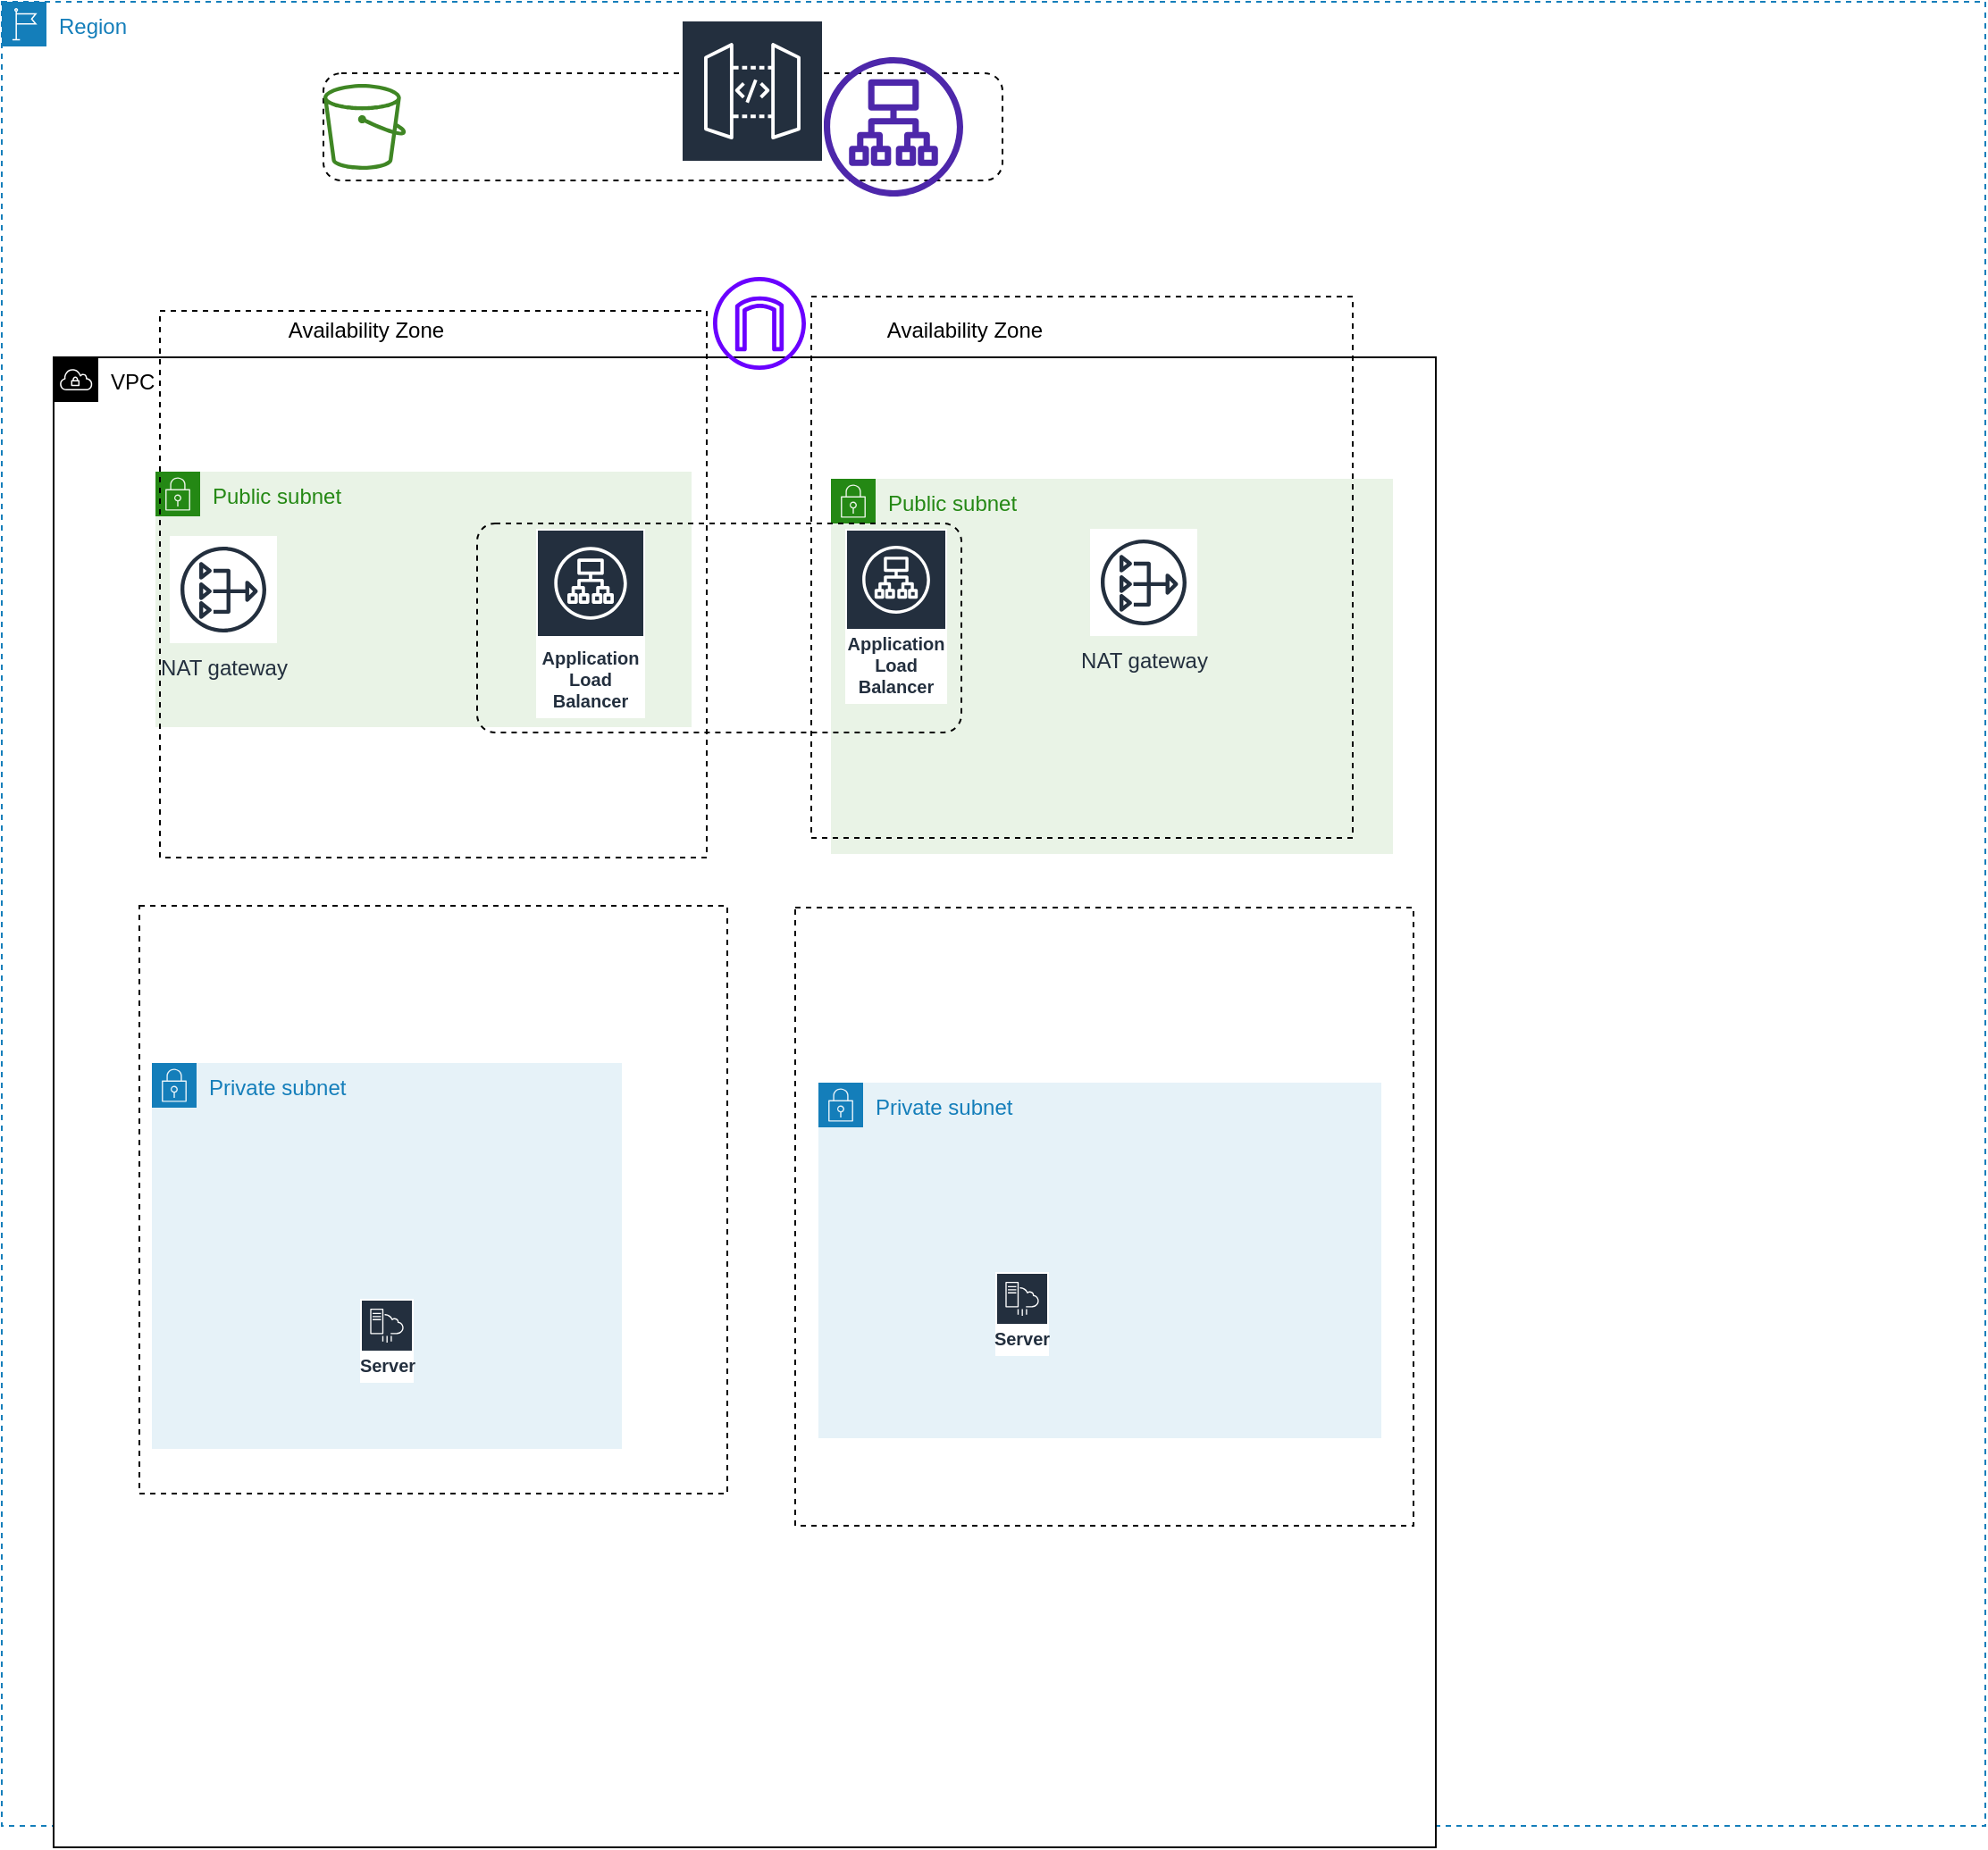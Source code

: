 <mxfile version="21.2.9" type="github">
  <diagram name="Page-1" id="H9VZvcb2wJK6X1MnPHUd">
    <mxGraphModel dx="2284" dy="1904" grid="0" gridSize="10" guides="1" tooltips="1" connect="1" arrows="1" fold="1" page="1" pageScale="1" pageWidth="850" pageHeight="1100" math="0" shadow="0">
      <root>
        <mxCell id="0" />
        <mxCell id="1" parent="0" />
        <mxCell id="BmYQlpxGfJ4uTeWEvMpN-4" value="Region" style="points=[[0,0],[0.25,0],[0.5,0],[0.75,0],[1,0],[1,0.25],[1,0.5],[1,0.75],[1,1],[0.75,1],[0.5,1],[0.25,1],[0,1],[0,0.75],[0,0.5],[0,0.25]];outlineConnect=0;gradientColor=none;html=1;whiteSpace=wrap;fontSize=12;fontStyle=0;container=1;pointerEvents=0;collapsible=0;recursiveResize=0;shape=mxgraph.aws4.group;grIcon=mxgraph.aws4.group_region;strokeColor=#147EBA;fillColor=none;verticalAlign=top;align=left;spacingLeft=30;fontColor=#147EBA;dashed=1;" vertex="1" parent="1">
          <mxGeometry x="-83" y="-1046" width="1110" height="1021" as="geometry" />
        </mxCell>
        <mxCell id="BmYQlpxGfJ4uTeWEvMpN-11" value="VPC" style="points=[[0,0],[0.25,0],[0.5,0],[0.75,0],[1,0],[1,0.25],[1,0.5],[1,0.75],[1,1],[0.75,1],[0.5,1],[0.25,1],[0,1],[0,0.75],[0,0.5],[0,0.25]];outlineConnect=0;html=1;whiteSpace=wrap;fontSize=12;fontStyle=0;container=1;pointerEvents=0;collapsible=0;recursiveResize=0;shape=mxgraph.aws4.group;grIcon=mxgraph.aws4.group_vpc;verticalAlign=top;align=left;spacingLeft=30;dashed=0;" vertex="1" parent="BmYQlpxGfJ4uTeWEvMpN-4">
          <mxGeometry x="29" y="199" width="773.5" height="834" as="geometry" />
        </mxCell>
        <mxCell id="BmYQlpxGfJ4uTeWEvMpN-13" value="Availability Zone" style="text;html=1;strokeColor=none;fillColor=none;align=center;verticalAlign=middle;whiteSpace=wrap;rounded=0;" vertex="1" parent="BmYQlpxGfJ4uTeWEvMpN-11">
          <mxGeometry x="90" y="-30" width="170" height="30" as="geometry" />
        </mxCell>
        <mxCell id="BmYQlpxGfJ4uTeWEvMpN-17" value="Public subnet" style="points=[[0,0],[0.25,0],[0.5,0],[0.75,0],[1,0],[1,0.25],[1,0.5],[1,0.75],[1,1],[0.75,1],[0.5,1],[0.25,1],[0,1],[0,0.75],[0,0.5],[0,0.25]];outlineConnect=0;gradientColor=none;html=1;whiteSpace=wrap;fontSize=12;fontStyle=0;container=1;pointerEvents=0;collapsible=0;recursiveResize=0;shape=mxgraph.aws4.group;grIcon=mxgraph.aws4.group_security_group;grStroke=0;strokeColor=#248814;fillColor=#E9F3E6;verticalAlign=top;align=left;spacingLeft=30;fontColor=#248814;dashed=0;" vertex="1" parent="BmYQlpxGfJ4uTeWEvMpN-11">
          <mxGeometry x="57" y="64" width="300" height="143" as="geometry" />
        </mxCell>
        <mxCell id="BmYQlpxGfJ4uTeWEvMpN-19" style="edgeStyle=orthogonalEdgeStyle;rounded=0;orthogonalLoop=1;jettySize=auto;html=1;exitX=0.5;exitY=1;exitDx=0;exitDy=0;" edge="1" parent="BmYQlpxGfJ4uTeWEvMpN-11" source="BmYQlpxGfJ4uTeWEvMpN-17" target="BmYQlpxGfJ4uTeWEvMpN-17">
          <mxGeometry relative="1" as="geometry" />
        </mxCell>
        <mxCell id="BmYQlpxGfJ4uTeWEvMpN-28" value="Availability Zone" style="text;html=1;strokeColor=none;fillColor=none;align=center;verticalAlign=middle;whiteSpace=wrap;rounded=0;" vertex="1" parent="BmYQlpxGfJ4uTeWEvMpN-11">
          <mxGeometry x="460" y="-30" width="100" height="30" as="geometry" />
        </mxCell>
        <mxCell id="BmYQlpxGfJ4uTeWEvMpN-29" value="Private subnet" style="points=[[0,0],[0.25,0],[0.5,0],[0.75,0],[1,0],[1,0.25],[1,0.5],[1,0.75],[1,1],[0.75,1],[0.5,1],[0.25,1],[0,1],[0,0.75],[0,0.5],[0,0.25]];outlineConnect=0;gradientColor=none;html=1;whiteSpace=wrap;fontSize=12;fontStyle=0;container=1;pointerEvents=0;collapsible=0;recursiveResize=0;shape=mxgraph.aws4.group;grIcon=mxgraph.aws4.group_security_group;grStroke=0;strokeColor=#147EBA;fillColor=#E6F2F8;verticalAlign=top;align=left;spacingLeft=30;fontColor=#147EBA;dashed=0;" vertex="1" parent="BmYQlpxGfJ4uTeWEvMpN-11">
          <mxGeometry x="55" y="395" width="263" height="216" as="geometry" />
        </mxCell>
        <mxCell id="BmYQlpxGfJ4uTeWEvMpN-22" value="NAT gateway" style="sketch=0;outlineConnect=0;fontColor=#232F3E;gradientColor=none;strokeColor=#232F3E;fillColor=#ffffff;dashed=0;verticalLabelPosition=bottom;verticalAlign=top;align=center;html=1;fontSize=12;fontStyle=0;aspect=fixed;shape=mxgraph.aws4.resourceIcon;resIcon=mxgraph.aws4.nat_gateway;" vertex="1" parent="BmYQlpxGfJ4uTeWEvMpN-29">
          <mxGeometry x="10" y="-295" width="60" height="60" as="geometry" />
        </mxCell>
        <mxCell id="BmYQlpxGfJ4uTeWEvMpN-41" value="" style="whiteSpace=wrap;html=1;aspect=fixed;dashed=1;fillColor=none;strokeColor=#000000;" vertex="1" parent="BmYQlpxGfJ4uTeWEvMpN-29">
          <mxGeometry x="-7" y="-88" width="329" height="329" as="geometry" />
        </mxCell>
        <mxCell id="BmYQlpxGfJ4uTeWEvMpN-44" value="Server" style="sketch=0;outlineConnect=0;fontColor=#232F3E;gradientColor=none;strokeColor=#ffffff;fillColor=#232F3E;dashed=0;verticalLabelPosition=middle;verticalAlign=bottom;align=center;html=1;whiteSpace=wrap;fontSize=10;fontStyle=1;spacing=3;shape=mxgraph.aws4.productIcon;prIcon=mxgraph.aws4.server_migration_service;" vertex="1" parent="BmYQlpxGfJ4uTeWEvMpN-29">
          <mxGeometry x="116.5" y="132" width="30" height="47" as="geometry" />
        </mxCell>
        <mxCell id="BmYQlpxGfJ4uTeWEvMpN-12" value="" style="whiteSpace=wrap;html=1;aspect=fixed;dashed=1;fillColor=none;" vertex="1" parent="BmYQlpxGfJ4uTeWEvMpN-29">
          <mxGeometry x="4.5" y="-421" width="306" height="306" as="geometry" />
        </mxCell>
        <mxCell id="BmYQlpxGfJ4uTeWEvMpN-31" value="Public subnet" style="points=[[0,0],[0.25,0],[0.5,0],[0.75,0],[1,0],[1,0.25],[1,0.5],[1,0.75],[1,1],[0.75,1],[0.5,1],[0.25,1],[0,1],[0,0.75],[0,0.5],[0,0.25]];outlineConnect=0;gradientColor=none;html=1;whiteSpace=wrap;fontSize=12;fontStyle=0;container=1;pointerEvents=0;collapsible=0;recursiveResize=0;shape=mxgraph.aws4.group;grIcon=mxgraph.aws4.group_security_group;grStroke=0;strokeColor=#248814;fillColor=#E9F3E6;verticalAlign=top;align=left;spacingLeft=30;fontColor=#248814;dashed=0;" vertex="1" parent="BmYQlpxGfJ4uTeWEvMpN-11">
          <mxGeometry x="435" y="68" width="314.5" height="210" as="geometry" />
        </mxCell>
        <mxCell id="BmYQlpxGfJ4uTeWEvMpN-32" value="NAT gateway" style="sketch=0;outlineConnect=0;fontColor=#232F3E;gradientColor=none;strokeColor=#232F3E;fillColor=#ffffff;dashed=0;verticalLabelPosition=bottom;verticalAlign=top;align=center;html=1;fontSize=12;fontStyle=0;aspect=fixed;shape=mxgraph.aws4.resourceIcon;resIcon=mxgraph.aws4.nat_gateway;" vertex="1" parent="BmYQlpxGfJ4uTeWEvMpN-11">
          <mxGeometry x="580" y="96" width="60" height="60" as="geometry" />
        </mxCell>
        <mxCell id="BmYQlpxGfJ4uTeWEvMpN-34" value="Application Load Balancer" style="sketch=0;outlineConnect=0;fontColor=#232F3E;gradientColor=none;strokeColor=#ffffff;fillColor=#232F3E;dashed=0;verticalLabelPosition=middle;verticalAlign=bottom;align=center;html=1;whiteSpace=wrap;fontSize=10;fontStyle=1;spacing=3;shape=mxgraph.aws4.productIcon;prIcon=mxgraph.aws4.application_load_balancer;" vertex="1" parent="BmYQlpxGfJ4uTeWEvMpN-11">
          <mxGeometry x="270" y="96" width="61" height="106" as="geometry" />
        </mxCell>
        <mxCell id="BmYQlpxGfJ4uTeWEvMpN-36" value="Application Load Balancer" style="sketch=0;outlineConnect=0;fontColor=#232F3E;gradientColor=none;strokeColor=#ffffff;fillColor=#232F3E;dashed=0;verticalLabelPosition=middle;verticalAlign=bottom;align=center;html=1;whiteSpace=wrap;fontSize=10;fontStyle=1;spacing=3;shape=mxgraph.aws4.productIcon;prIcon=mxgraph.aws4.application_load_balancer;" vertex="1" parent="BmYQlpxGfJ4uTeWEvMpN-11">
          <mxGeometry x="443" y="96" width="57" height="98" as="geometry" />
        </mxCell>
        <mxCell id="BmYQlpxGfJ4uTeWEvMpN-39" value="" style="html=1;align=center;verticalAlign=top;rounded=1;absoluteArcSize=1;arcSize=20;dashed=1;whiteSpace=wrap;fillColor=none;" vertex="1" parent="BmYQlpxGfJ4uTeWEvMpN-11">
          <mxGeometry x="237" y="93" width="271" height="117" as="geometry" />
        </mxCell>
        <mxCell id="BmYQlpxGfJ4uTeWEvMpN-14" value="" style="whiteSpace=wrap;html=1;aspect=fixed;dashed=1;fillColor=none;" vertex="1" parent="BmYQlpxGfJ4uTeWEvMpN-11">
          <mxGeometry x="424" y="-34" width="303" height="303" as="geometry" />
        </mxCell>
        <mxCell id="BmYQlpxGfJ4uTeWEvMpN-5" value="" style="html=1;align=center;verticalAlign=top;rounded=1;absoluteArcSize=1;arcSize=20;dashed=1;whiteSpace=wrap;" vertex="1" parent="BmYQlpxGfJ4uTeWEvMpN-4">
          <mxGeometry x="180" y="40" width="380" height="60" as="geometry" />
        </mxCell>
        <mxCell id="BmYQlpxGfJ4uTeWEvMpN-6" value="" style="sketch=0;outlineConnect=0;fontColor=#232F3E;gradientColor=none;fillColor=#3F8624;strokeColor=none;dashed=0;verticalLabelPosition=bottom;verticalAlign=top;align=center;html=1;fontSize=12;fontStyle=0;aspect=fixed;pointerEvents=1;shape=mxgraph.aws4.bucket;" vertex="1" parent="BmYQlpxGfJ4uTeWEvMpN-4">
          <mxGeometry x="180" y="46" width="46.15" height="48" as="geometry" />
        </mxCell>
        <mxCell id="BmYQlpxGfJ4uTeWEvMpN-10" value="" style="sketch=0;outlineConnect=0;fontColor=#232F3E;gradientColor=none;fillColor=#4D27AA;strokeColor=none;dashed=0;verticalLabelPosition=bottom;verticalAlign=top;align=center;html=1;fontSize=12;fontStyle=0;aspect=fixed;pointerEvents=1;shape=mxgraph.aws4.application_load_balancer;" vertex="1" parent="BmYQlpxGfJ4uTeWEvMpN-4">
          <mxGeometry x="460" y="31" width="78" height="78" as="geometry" />
        </mxCell>
        <mxCell id="BmYQlpxGfJ4uTeWEvMpN-25" value="" style="sketch=0;outlineConnect=0;fontColor=#232F3E;gradientColor=none;strokeColor=#ffffff;fillColor=#232F3E;dashed=0;verticalLabelPosition=middle;verticalAlign=bottom;align=center;html=1;whiteSpace=wrap;fontSize=10;fontStyle=1;spacing=3;shape=mxgraph.aws4.productIcon;prIcon=mxgraph.aws4.api_gateway;" vertex="1" parent="BmYQlpxGfJ4uTeWEvMpN-4">
          <mxGeometry x="380" y="10" width="80" height="70" as="geometry" />
        </mxCell>
        <mxCell id="BmYQlpxGfJ4uTeWEvMpN-26" value="" style="sketch=0;outlineConnect=0;fontColor=#ffffff;fillColor=#6a00ff;strokeColor=#3700CC;dashed=0;verticalLabelPosition=bottom;verticalAlign=top;align=center;html=1;fontSize=12;fontStyle=0;aspect=fixed;pointerEvents=1;shape=mxgraph.aws4.internet_gateway;" vertex="1" parent="BmYQlpxGfJ4uTeWEvMpN-4">
          <mxGeometry x="398" y="154" width="52" height="52" as="geometry" />
        </mxCell>
        <mxCell id="BmYQlpxGfJ4uTeWEvMpN-63" value="Private subnet" style="points=[[0,0],[0.25,0],[0.5,0],[0.75,0],[1,0],[1,0.25],[1,0.5],[1,0.75],[1,1],[0.75,1],[0.5,1],[0.25,1],[0,1],[0,0.75],[0,0.5],[0,0.25]];outlineConnect=0;gradientColor=none;html=1;whiteSpace=wrap;fontSize=12;fontStyle=0;container=1;pointerEvents=0;collapsible=0;recursiveResize=0;shape=mxgraph.aws4.group;grIcon=mxgraph.aws4.group_security_group;grStroke=0;strokeColor=#147EBA;fillColor=#E6F2F8;verticalAlign=top;align=left;spacingLeft=30;fontColor=#147EBA;dashed=0;fontFamily=Helvetica;" vertex="1" parent="1">
          <mxGeometry x="374" y="-441" width="315" height="199" as="geometry" />
        </mxCell>
        <mxCell id="BmYQlpxGfJ4uTeWEvMpN-51" value="" style="whiteSpace=wrap;html=1;aspect=fixed;dashed=1;fillColor=none;strokeColor=#000000;" vertex="1" parent="BmYQlpxGfJ4uTeWEvMpN-63">
          <mxGeometry x="-13" y="-98" width="346" height="346" as="geometry" />
        </mxCell>
        <mxCell id="BmYQlpxGfJ4uTeWEvMpN-64" value="Server" style="sketch=0;outlineConnect=0;fontColor=#232F3E;gradientColor=none;strokeColor=#ffffff;fillColor=#232F3E;dashed=0;verticalLabelPosition=middle;verticalAlign=bottom;align=center;html=1;whiteSpace=wrap;fontSize=10;fontStyle=1;spacing=3;shape=mxgraph.aws4.productIcon;prIcon=mxgraph.aws4.server_migration_service;" vertex="1" parent="BmYQlpxGfJ4uTeWEvMpN-63">
          <mxGeometry x="99" y="106" width="30" height="47" as="geometry" />
        </mxCell>
      </root>
    </mxGraphModel>
  </diagram>
</mxfile>
